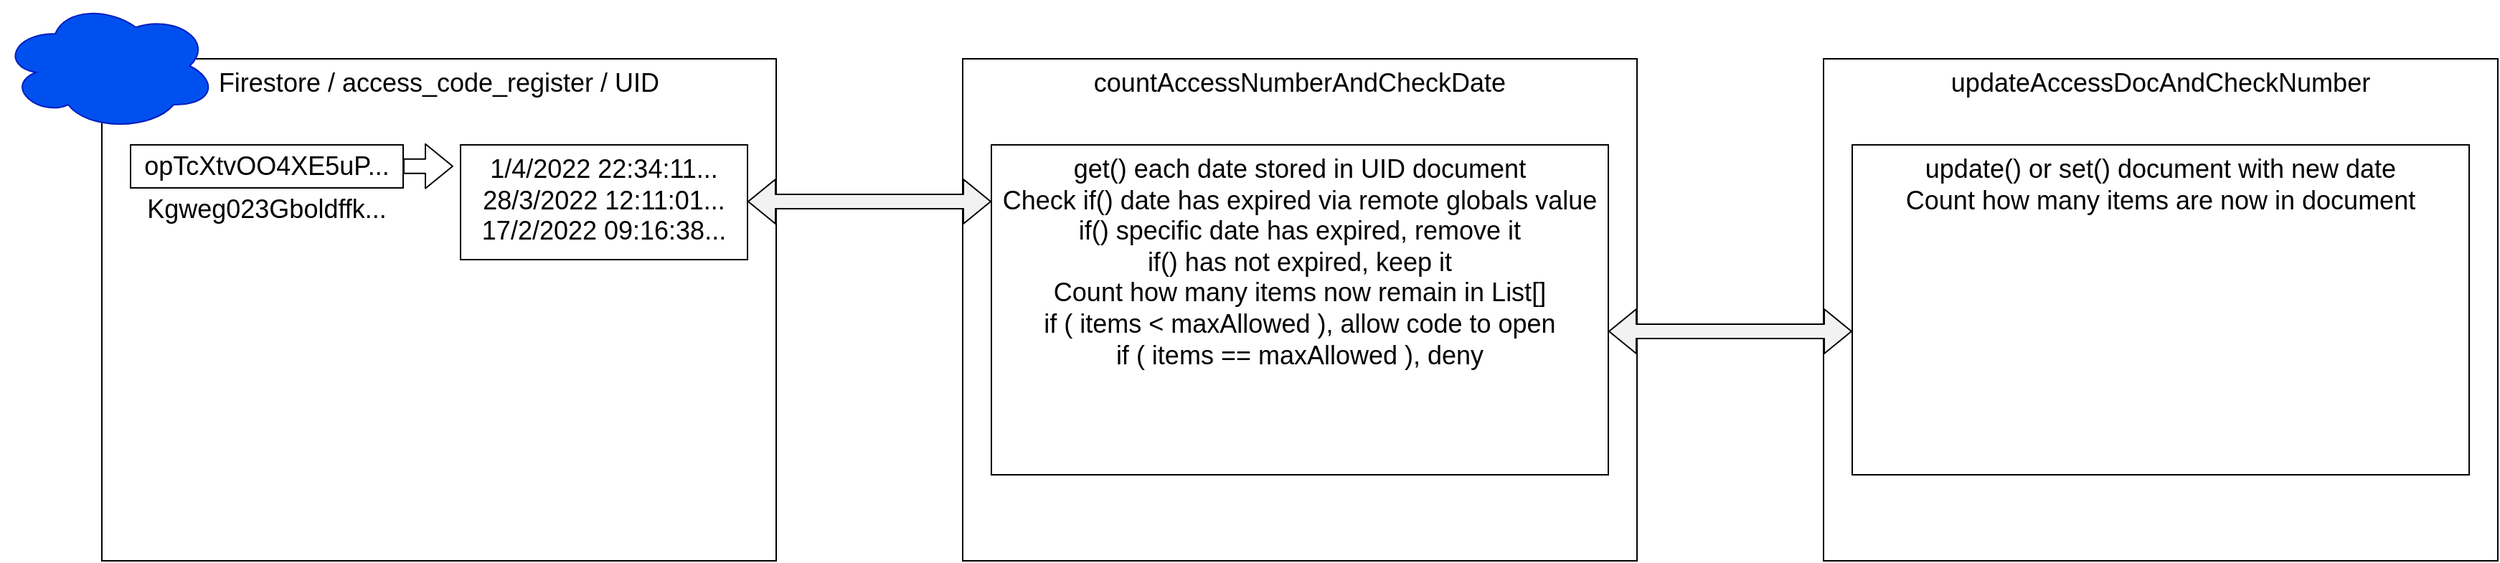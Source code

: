 <mxfile>
    <diagram id="k7ImIi0T_8b3qyLIBoio" name="Page-1">
        <mxGraphModel dx="1288" dy="1057" grid="1" gridSize="10" guides="1" tooltips="1" connect="1" arrows="1" fold="1" page="1" pageScale="1" pageWidth="3000" pageHeight="2800" math="0" shadow="0">
            <root>
                <mxCell id="0"/>
                <mxCell id="1" parent="0"/>
                <mxCell id="12" value="&lt;span style=&quot;font-size: 18px&quot;&gt;countAccessNumberAndCheckDate&lt;/span&gt;" style="rounded=0;whiteSpace=wrap;html=1;verticalAlign=top;" vertex="1" parent="1">
                    <mxGeometry x="890" y="120" width="470" height="350" as="geometry"/>
                </mxCell>
                <mxCell id="2" value="&lt;font style=&quot;font-size: 18px&quot;&gt;Firestore / access_code_register / UID&lt;/font&gt;" style="rounded=0;whiteSpace=wrap;html=1;verticalAlign=top;" vertex="1" parent="1">
                    <mxGeometry x="290" y="120" width="470" height="350" as="geometry"/>
                </mxCell>
                <mxCell id="3" value="" style="ellipse;shape=cloud;whiteSpace=wrap;html=1;fillColor=#0050ef;fontColor=#ffffff;strokeColor=#001DBC;" vertex="1" parent="1">
                    <mxGeometry x="220" y="80" width="150" height="90" as="geometry"/>
                </mxCell>
                <mxCell id="4" value="opTcXtvOO4XE5uP..." style="text;html=1;strokeColor=default;fillColor=none;align=center;verticalAlign=middle;whiteSpace=wrap;rounded=0;fontSize=18;" vertex="1" parent="1">
                    <mxGeometry x="310" y="180" width="190" height="30" as="geometry"/>
                </mxCell>
                <mxCell id="5" value="Kgweg023Gboldffk..." style="text;html=1;strokeColor=none;fillColor=none;align=center;verticalAlign=middle;whiteSpace=wrap;rounded=0;fontSize=18;" vertex="1" parent="1">
                    <mxGeometry x="310" y="210" width="190" height="30" as="geometry"/>
                </mxCell>
                <mxCell id="8" value="" style="shape=flexArrow;endArrow=classic;html=1;fontSize=18;" edge="1" parent="1">
                    <mxGeometry width="50" height="50" relative="1" as="geometry">
                        <mxPoint x="500" y="194.86" as="sourcePoint"/>
                        <mxPoint x="535" y="194.86" as="targetPoint"/>
                    </mxGeometry>
                </mxCell>
                <mxCell id="9" value="1/4/2022 22:34:11...&lt;br&gt;28/3/2022 12:11:01...&lt;br&gt;17/2/2022 09:16:38..." style="text;html=1;strokeColor=default;fillColor=none;align=center;verticalAlign=top;whiteSpace=wrap;rounded=0;fontSize=18;" vertex="1" parent="1">
                    <mxGeometry x="540" y="180" width="200" height="80" as="geometry"/>
                </mxCell>
                <mxCell id="10" value="" style="shape=flexArrow;endArrow=classic;startArrow=classic;html=1;fontSize=18;fillColor=#F2F2F2;" edge="1" parent="1">
                    <mxGeometry width="100" height="100" relative="1" as="geometry">
                        <mxPoint x="740" y="219.5" as="sourcePoint"/>
                        <mxPoint x="910" y="219.5" as="targetPoint"/>
                    </mxGeometry>
                </mxCell>
                <mxCell id="13" value="get() each date stored in UID document&lt;br&gt;Check if() date has expired via remote globals value&lt;br&gt;if() specific date has expired, remove it&lt;br&gt;if() has not expired, keep it&lt;br&gt;Count how many items now remain in List[]&lt;br&gt;if ( items &amp;lt; maxAllowed ), allow code to open&lt;br&gt;if ( items == maxAllowed ), deny" style="text;html=1;strokeColor=default;fillColor=none;align=center;verticalAlign=top;whiteSpace=wrap;rounded=0;fontSize=18;" vertex="1" parent="1">
                    <mxGeometry x="910" y="180" width="430" height="230" as="geometry"/>
                </mxCell>
                <mxCell id="14" value="&lt;span style=&quot;font-size: 18px&quot;&gt;updateAccessDocAndCheckNumber&lt;/span&gt;" style="rounded=0;whiteSpace=wrap;html=1;verticalAlign=top;" vertex="1" parent="1">
                    <mxGeometry x="1490" y="120" width="470" height="350" as="geometry"/>
                </mxCell>
                <mxCell id="15" value="" style="shape=flexArrow;endArrow=classic;startArrow=classic;html=1;fontSize=18;fillColor=#F2F2F2;" edge="1" parent="1">
                    <mxGeometry width="100" height="100" relative="1" as="geometry">
                        <mxPoint x="1340" y="310" as="sourcePoint"/>
                        <mxPoint x="1510" y="310" as="targetPoint"/>
                    </mxGeometry>
                </mxCell>
                <mxCell id="16" value="update() or set() document with new date&lt;br&gt;Count how many items are now in document" style="text;html=1;strokeColor=default;fillColor=none;align=center;verticalAlign=top;whiteSpace=wrap;rounded=0;fontSize=18;" vertex="1" parent="1">
                    <mxGeometry x="1510" y="180" width="430" height="230" as="geometry"/>
                </mxCell>
            </root>
        </mxGraphModel>
    </diagram>
</mxfile>